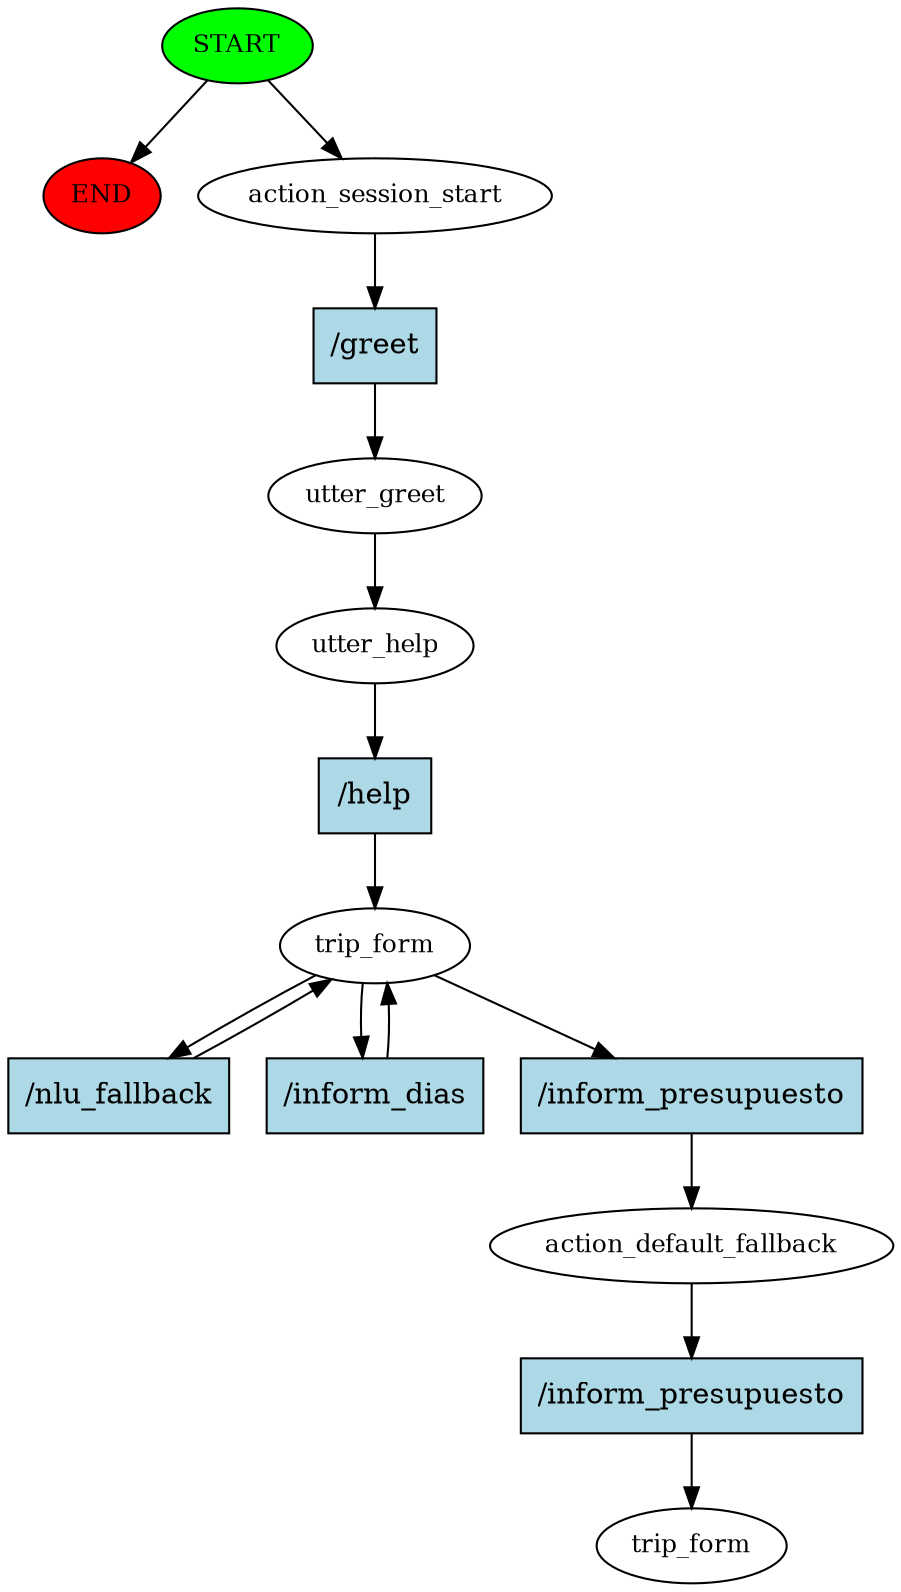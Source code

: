 digraph  {
0 [class="start active", fillcolor=green, fontsize=12, label=START, style=filled];
"-1" [class=end, fillcolor=red, fontsize=12, label=END, style=filled];
1 [class=active, fontsize=12, label=action_session_start];
2 [class=active, fontsize=12, label=utter_greet];
3 [class=active, fontsize=12, label=utter_help];
4 [class=active, fontsize=12, label=trip_form];
9 [class=active, fontsize=12, label=action_default_fallback];
10 [class="dashed active", fontsize=12, label=trip_form];
11 [class="intent active", fillcolor=lightblue, label="/greet", shape=rect, style=filled];
12 [class="intent active", fillcolor=lightblue, label="/help", shape=rect, style=filled];
13 [class="intent active", fillcolor=lightblue, label="/nlu_fallback", shape=rect, style=filled];
14 [class="intent active", fillcolor=lightblue, label="/inform_dias", shape=rect, style=filled];
15 [class="intent active", fillcolor=lightblue, label="/inform_presupuesto", shape=rect, style=filled];
16 [class="intent active", fillcolor=lightblue, label="/inform_presupuesto", shape=rect, style=filled];
0 -> "-1"  [class="", key=NONE, label=""];
0 -> 1  [class=active, key=NONE, label=""];
1 -> 11  [class=active, key=0];
2 -> 3  [class=active, key=NONE, label=""];
3 -> 12  [class=active, key=0];
4 -> 13  [class=active, key=0];
4 -> 14  [class=active, key=0];
4 -> 15  [class=active, key=0];
9 -> 16  [class=active, key=0];
11 -> 2  [class=active, key=0];
12 -> 4  [class=active, key=0];
13 -> 4  [class=active, key=0];
14 -> 4  [class=active, key=0];
15 -> 9  [class=active, key=0];
16 -> 10  [class=active, key=0];
}
